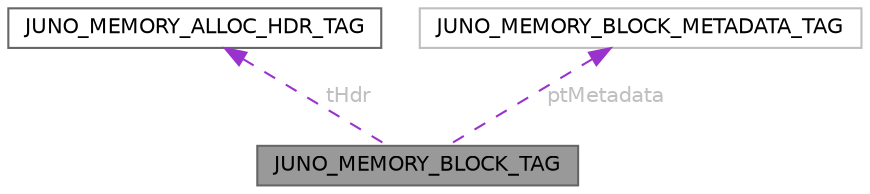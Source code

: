 digraph "JUNO_MEMORY_BLOCK_TAG"
{
 // LATEX_PDF_SIZE
  bgcolor="transparent";
  edge [fontname=Helvetica,fontsize=10,labelfontname=Helvetica,labelfontsize=10];
  node [fontname=Helvetica,fontsize=10,shape=box,height=0.2,width=0.4];
  Node1 [id="Node000001",label="JUNO_MEMORY_BLOCK_TAG",height=0.2,width=0.4,color="gray40", fillcolor="grey60", style="filled", fontcolor="black",tooltip="Structure representing a block-based memory allocator. Manages a fixed-size memory area along with as..."];
  Node2 -> Node1 [id="edge1_Node000001_Node000002",dir="back",color="darkorchid3",style="dashed",tooltip=" ",label=" tHdr",fontcolor="grey" ];
  Node2 [id="Node000002",label="JUNO_MEMORY_ALLOC_HDR_TAG",height=0.2,width=0.4,color="gray40", fillcolor="white", style="filled",URL="$structJUNO__MEMORY__ALLOC__HDR__TAG.html",tooltip="Structure for memory allocation header. Contains general information including the type of allocation..."];
  Node3 -> Node1 [id="edge2_Node000001_Node000003",dir="back",color="darkorchid3",style="dashed",tooltip=" ",label=" ptMetadata",fontcolor="grey" ];
  Node3 [id="Node000003",label="JUNO_MEMORY_BLOCK_METADATA_TAG",height=0.2,width=0.4,color="grey75", fillcolor="white", style="filled",URL="$structJUNO__MEMORY__BLOCK__METADATA__TAG.html",tooltip=" "];
}
